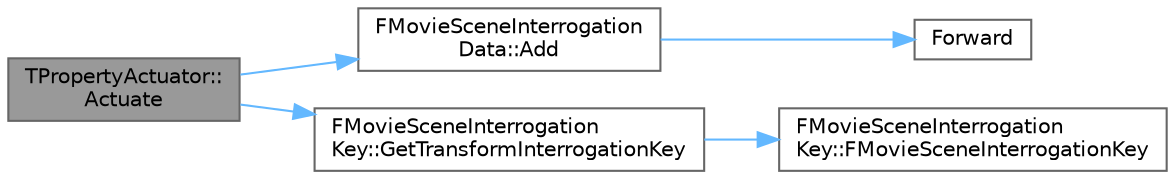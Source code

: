 digraph "TPropertyActuator::Actuate"
{
 // INTERACTIVE_SVG=YES
 // LATEX_PDF_SIZE
  bgcolor="transparent";
  edge [fontname=Helvetica,fontsize=10,labelfontname=Helvetica,labelfontsize=10];
  node [fontname=Helvetica,fontsize=10,shape=box,height=0.2,width=0.4];
  rankdir="LR";
  Node1 [id="Node000001",label="TPropertyActuator::\lActuate",height=0.2,width=0.4,color="gray40", fillcolor="grey60", style="filled", fontcolor="black",tooltip=" "];
  Node1 -> Node2 [id="edge1_Node000001_Node000002",color="steelblue1",style="solid",tooltip=" "];
  Node2 [id="Node000002",label="FMovieSceneInterrogation\lData::Add",height=0.2,width=0.4,color="grey40", fillcolor="white", style="filled",URL="$df/dc8/structFMovieSceneInterrogationData.html#ae6acd9af2f6f8e13324a4d3a5bae627b",tooltip="Add arbitrary data to the container under the specified key."];
  Node2 -> Node3 [id="edge2_Node000002_Node000003",color="steelblue1",style="solid",tooltip=" "];
  Node3 [id="Node000003",label="Forward",height=0.2,width=0.4,color="grey40", fillcolor="white", style="filled",URL="$d4/d24/UnrealTemplate_8h.html#a68f280c1d561a8899a1e9e3ea8405d00",tooltip="Forward will cast a reference to an rvalue reference."];
  Node1 -> Node4 [id="edge3_Node000001_Node000004",color="steelblue1",style="solid",tooltip=" "];
  Node4 [id="Node000004",label="FMovieSceneInterrogation\lKey::GetTransformInterrogationKey",height=0.2,width=0.4,color="grey40", fillcolor="white", style="filled",URL="$df/d11/structFMovieSceneInterrogationKey.html#a32d5bc1fbb7e3e52067b8c8754264d44",tooltip="Access the interrogation key for transform data - any interrogation data stored with this key is guar..."];
  Node4 -> Node5 [id="edge4_Node000004_Node000005",color="steelblue1",style="solid",tooltip=" "];
  Node5 [id="Node000005",label="FMovieSceneInterrogation\lKey::FMovieSceneInterrogationKey",height=0.2,width=0.4,color="grey40", fillcolor="white", style="filled",URL="$df/d11/structFMovieSceneInterrogationKey.html#a6fdafc0528cb43e7f786ffa5e4f1ab95",tooltip=" "];
}
